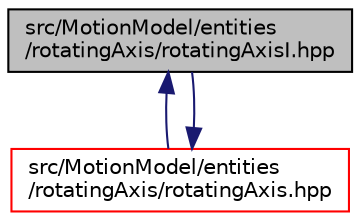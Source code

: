 digraph "src/MotionModel/entities/rotatingAxis/rotatingAxisI.hpp"
{
 // LATEX_PDF_SIZE
  edge [fontname="Helvetica",fontsize="10",labelfontname="Helvetica",labelfontsize="10"];
  node [fontname="Helvetica",fontsize="10",shape=record];
  Node1 [label="src/MotionModel/entities\l/rotatingAxis/rotatingAxisI.hpp",height=0.2,width=0.4,color="black", fillcolor="grey75", style="filled", fontcolor="black",tooltip=" "];
  Node1 -> Node2 [dir="back",color="midnightblue",fontsize="10",style="solid",fontname="Helvetica"];
  Node2 [label="src/MotionModel/entities\l/rotatingAxis/rotatingAxis.hpp",height=0.2,width=0.4,color="red", fillcolor="white", style="filled",URL="$rotatingAxis_8hpp.html",tooltip=" "];
  Node2 -> Node1 [dir="back",color="midnightblue",fontsize="10",style="solid",fontname="Helvetica"];
}
